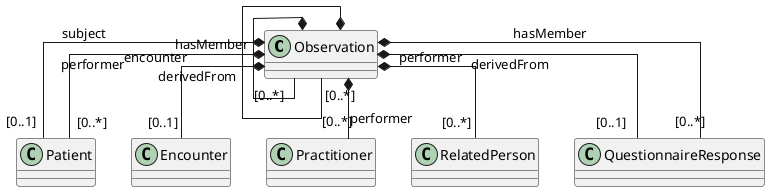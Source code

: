 @startuml
' ========================================
' start: configuration
' ========================================

skinparam linetype ortho

' ========================================
' end: configuration
' ========================================

' ========================================
' start: definition of entities/classes
' ========================================



' ========================================
' end: definition of entities/classes
' ========================================

' ========================================
' start: definition of associations
' ========================================

Observation *-- "[0..1]" Patient : subject
Observation *-- "[0..1]" Encounter : encounter
Observation *-- "[0..*]" Practitioner : performer
Observation *-- "[0..*]" Patient : performer
Observation *-- "[0..*]" RelatedPerson : performer
Observation *-- "[0..*]" Observation : hasMember
Observation *-- "[0..*]" QuestionnaireResponse : hasMember
Observation *-- "[0..*]" Observation : derivedFrom
Observation *-- "[0..1]" QuestionnaireResponse : derivedFrom

' ========================================
' end: definition of associations
' ========================================
@enduml
